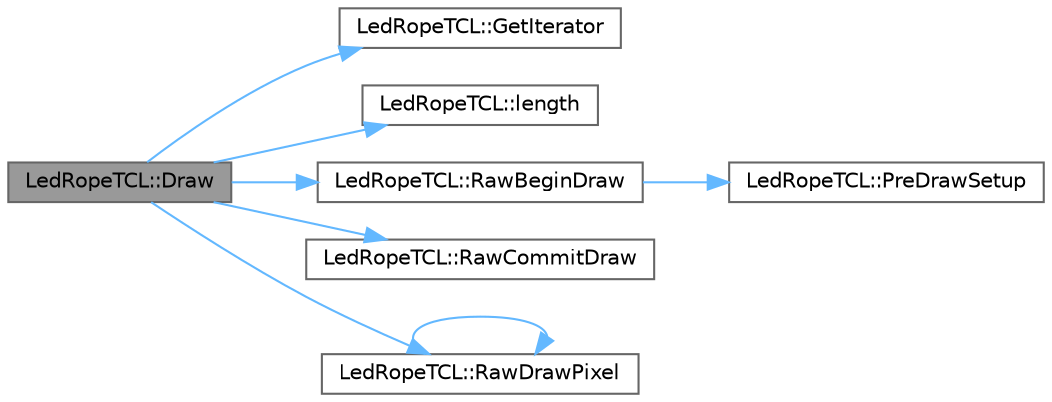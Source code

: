 digraph "LedRopeTCL::Draw"
{
 // LATEX_PDF_SIZE
  bgcolor="transparent";
  edge [fontname=Helvetica,fontsize=10,labelfontname=Helvetica,labelfontsize=10];
  node [fontname=Helvetica,fontsize=10,shape=box,height=0.2,width=0.4];
  rankdir="LR";
  Node1 [id="Node000001",label="LedRopeTCL::Draw",height=0.2,width=0.4,color="gray40", fillcolor="grey60", style="filled", fontcolor="black",tooltip=" "];
  Node1 -> Node2 [id="edge1_Node000001_Node000002",color="steelblue1",style="solid",tooltip=" "];
  Node2 [id="Node000002",label="LedRopeTCL::GetIterator",height=0.2,width=0.4,color="grey40", fillcolor="white", style="filled",URL="$d4/df6/class_led_rope_t_c_l_a79ccaade09b2a2ac734abb010107a464.html#a79ccaade09b2a2ac734abb010107a464",tooltip=" "];
  Node1 -> Node3 [id="edge2_Node000001_Node000003",color="steelblue1",style="solid",tooltip=" "];
  Node3 [id="Node000003",label="LedRopeTCL::length",height=0.2,width=0.4,color="grey40", fillcolor="white", style="filled",URL="$d4/df6/class_led_rope_t_c_l_a82a6589500d1934733920c133cdf6710.html#a82a6589500d1934733920c133cdf6710",tooltip=" "];
  Node1 -> Node4 [id="edge3_Node000001_Node000004",color="steelblue1",style="solid",tooltip=" "];
  Node4 [id="Node000004",label="LedRopeTCL::RawBeginDraw",height=0.2,width=0.4,color="grey40", fillcolor="white", style="filled",URL="$d4/df6/class_led_rope_t_c_l_ae60663b8c9b70e2dd58ebbfe14c22111.html#ae60663b8c9b70e2dd58ebbfe14c22111",tooltip=" "];
  Node4 -> Node5 [id="edge4_Node000004_Node000005",color="steelblue1",style="solid",tooltip=" "];
  Node5 [id="Node000005",label="LedRopeTCL::PreDrawSetup",height=0.2,width=0.4,color="grey40", fillcolor="white", style="filled",URL="$d4/df6/class_led_rope_t_c_l_a4aada290bc25e4cc5dceb5a521ed935e.html#a4aada290bc25e4cc5dceb5a521ed935e",tooltip=" "];
  Node1 -> Node6 [id="edge5_Node000001_Node000006",color="steelblue1",style="solid",tooltip=" "];
  Node6 [id="Node000006",label="LedRopeTCL::RawCommitDraw",height=0.2,width=0.4,color="grey40", fillcolor="white", style="filled",URL="$d4/df6/class_led_rope_t_c_l_a2c5c772faf24596d5be70d96581e7454.html#a2c5c772faf24596d5be70d96581e7454",tooltip=" "];
  Node1 -> Node7 [id="edge6_Node000001_Node000007",color="steelblue1",style="solid",tooltip=" "];
  Node7 [id="Node000007",label="LedRopeTCL::RawDrawPixel",height=0.2,width=0.4,color="grey40", fillcolor="white", style="filled",URL="$d4/df6/class_led_rope_t_c_l_a44e74c392ae8f3e56d58000912d38aed.html#a44e74c392ae8f3e56d58000912d38aed",tooltip=" "];
  Node7 -> Node7 [id="edge7_Node000007_Node000007",color="steelblue1",style="solid",tooltip=" "];
}
